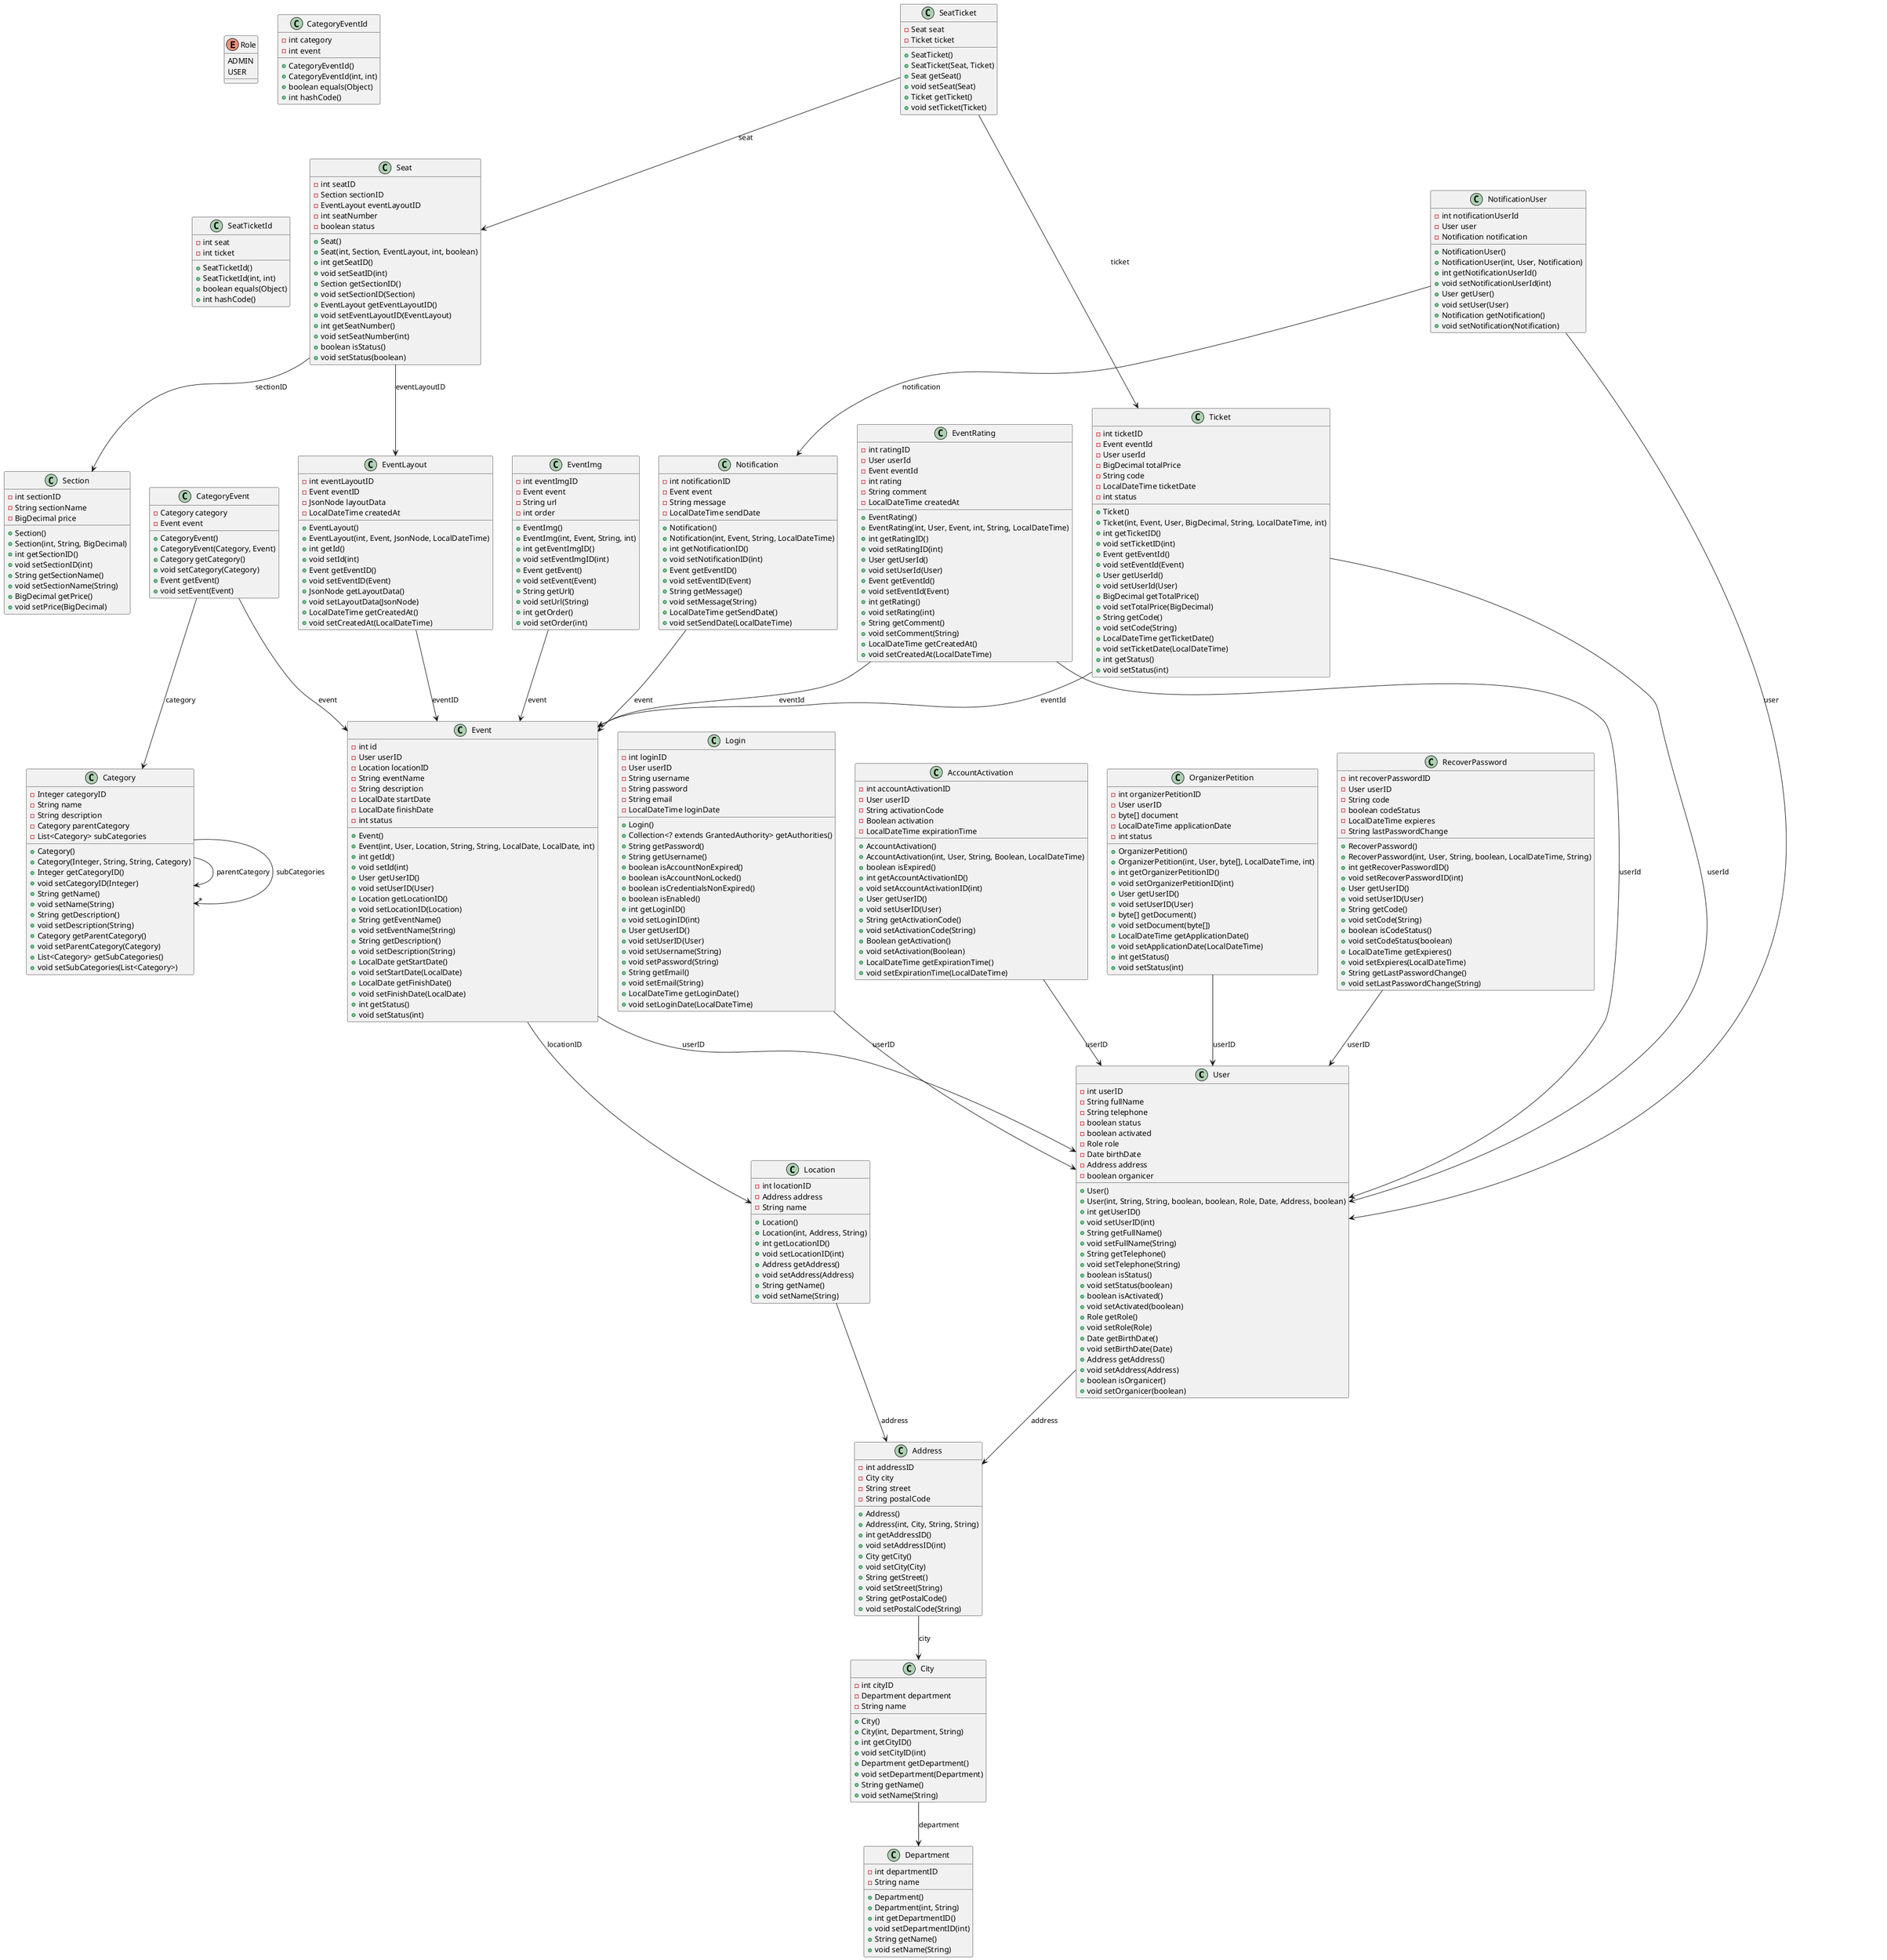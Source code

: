 @startuml Complete Class Diagram

class User {
    - int userID
    - String fullName
    - String telephone
    - boolean status
    - boolean activated
    - Role role
    - Date birthDate
    - Address address
    - boolean organicer
    + User()
    + User(int, String, String, boolean, boolean, Role, Date, Address, boolean)
    + int getUserID()
    + void setUserID(int)
    + String getFullName()
    + void setFullName(String)
    + String getTelephone()
    + void setTelephone(String)
    + boolean isStatus()
    + void setStatus(boolean)
    + boolean isActivated()
    + void setActivated(boolean)
    + Role getRole()
    + void setRole(Role)
    + Date getBirthDate()
    + void setBirthDate(Date)
    + Address getAddress()
    + void setAddress(Address)
    + boolean isOrganicer()
    + void setOrganicer(boolean)
}

class Address {
    - int addressID
    - City city
    - String street
    - String postalCode
    + Address()
    + Address(int, City, String, String)
    + int getAddressID()
    + void setAddressID(int)
    + City getCity()
    + void setCity(City)
    + String getStreet()
    + void setStreet(String)
    + String getPostalCode()
    + void setPostalCode(String)
}

class City {
    - int cityID
    - Department department
    - String name
    + City()
    + City(int, Department, String)
    + int getCityID()
    + void setCityID(int)
    + Department getDepartment()
    + void setDepartment(Department)
    + String getName()
    + void setName(String)
}

class Department {
    - int departmentID
    - String name
    + Department()
    + Department(int, String)
    + int getDepartmentID()
    + void setDepartmentID(int)
    + String getName()
    + void setName(String)
}

class Location {
    - int locationID
    - Address address
    - String name
    + Location()
    + Location(int, Address, String)
    + int getLocationID()
    + void setLocationID(int)
    + Address getAddress()
    + void setAddress(Address)
    + String getName()
    + void setName(String)
}

class Event {
    - int id
    - User userID
    - Location locationID
    - String eventName
    - String description
    - LocalDate startDate
    - LocalDate finishDate
    - int status
    + Event()
    + Event(int, User, Location, String, String, LocalDate, LocalDate, int)
    + int getId()
    + void setId(int)
    + User getUserID()
    + void setUserID(User)
    + Location getLocationID()
    + void setLocationID(Location)
    + String getEventName()
    + void setEventName(String)
    + String getDescription()
    + void setDescription(String)
    + LocalDate getStartDate()
    + void setStartDate(LocalDate)
    + LocalDate getFinishDate()
    + void setFinishDate(LocalDate)
    + int getStatus()
    + void setStatus(int)
}

class EventLayout {
    - int eventLayoutID
    - Event eventID
    - JsonNode layoutData
    - LocalDateTime createdAt
    + EventLayout()
    + EventLayout(int, Event, JsonNode, LocalDateTime)
    + int getId()
    + void setId(int)
    + Event getEventID()
    + void setEventID(Event)
    + JsonNode getLayoutData()
    + void setLayoutData(JsonNode)
    + LocalDateTime getCreatedAt()
    + void setCreatedAt(LocalDateTime)
}

class Seat {
    - int seatID
    - Section sectionID
    - EventLayout eventLayoutID
    - int seatNumber
    - boolean status
    + Seat()
    + Seat(int, Section, EventLayout, int, boolean)
    + int getSeatID()
    + void setSeatID(int)
    + Section getSectionID()
    + void setSectionID(Section)
    + EventLayout getEventLayoutID()
    + void setEventLayoutID(EventLayout)
    + int getSeatNumber()
    + void setSeatNumber(int)
    + boolean isStatus()
    + void setStatus(boolean)
}

class Section {
    - int sectionID
    - String sectionName
    - BigDecimal price
    + Section()
    + Section(int, String, BigDecimal)
    + int getSectionID()
    + void setSectionID(int)
    + String getSectionName()
    + void setSectionName(String)
    + BigDecimal getPrice()
    + void setPrice(BigDecimal)
}

class Ticket {
    - int ticketID
    - Event eventId
    - User userId
    - BigDecimal totalPrice
    - String code
    - LocalDateTime ticketDate
    - int status
    + Ticket()
    + Ticket(int, Event, User, BigDecimal, String, LocalDateTime, int)
    + int getTicketID()
    + void setTicketID(int)
    + Event getEventId()
    + void setEventId(Event)
    + User getUserId()
    + void setUserId(User)
    + BigDecimal getTotalPrice()
    + void setTotalPrice(BigDecimal)
    + String getCode()
    + void setCode(String)
    + LocalDateTime getTicketDate()
    + void setTicketDate(LocalDateTime)
    + int getStatus()
    + void setStatus(int)
}

class EventRating {
    - int ratingID
    - User userId
    - Event eventId
    - int rating
    - String comment
    - LocalDateTime createdAt
    + EventRating()
    + EventRating(int, User, Event, int, String, LocalDateTime)
    + int getRatingID()
    + void setRatingID(int)
    + User getUserId()
    + void setUserId(User)
    + Event getEventId()
    + void setEventId(Event)
    + int getRating()
    + void setRating(int)
    + String getComment()
    + void setComment(String)
    + LocalDateTime getCreatedAt()
    + void setCreatedAt(LocalDateTime)
}

class Notification {
    - int notificationID
    - Event event
    - String message
    - LocalDateTime sendDate
    + Notification()
    + Notification(int, Event, String, LocalDateTime)
    + int getNotificationID()
    + void setNotificationID(int)
    + Event getEventID()
    + void setEventID(Event)
    + String getMessage()
    + void setMessage(String)
    + LocalDateTime getSendDate()
    + void setSendDate(LocalDateTime)
}

class NotificationUser {
    - int notificationUserId
    - User user
    - Notification notification
    + NotificationUser()
    + NotificationUser(int, User, Notification)
    + int getNotificationUserId()
    + void setNotificationUserId(int)
    + User getUser()
    + void setUser(User)
    + Notification getNotification()
    + void setNotification(Notification)
}

class Login {
    - int loginID
    - User userID
    - String username
    - String password
    - String email
    - LocalDateTime loginDate
    + Login()
    + Collection<? extends GrantedAuthority> getAuthorities()
    + String getPassword()
    + String getUsername()
    + boolean isAccountNonExpired()
    + boolean isAccountNonLocked()
    + boolean isCredentialsNonExpired()
    + boolean isEnabled()
    + int getLoginID()
    + void setLoginID(int)
    + User getUserID()
    + void setUserID(User)
    + void setUsername(String)
    + void setPassword(String)
    + String getEmail()
    + void setEmail(String)
    + LocalDateTime getLoginDate()
    + void setLoginDate(LocalDateTime)
}

class AccountActivation {
    - int accountActivationID
    - User userID
    - String activationCode
    - Boolean activation
    - LocalDateTime expirationTime
    + AccountActivation()
    + AccountActivation(int, User, String, Boolean, LocalDateTime)
    + boolean isExpired()
    + int getAccountActivationID()
    + void setAccountActivationID(int)
    + User getUserID()
    + void setUserID(User)
    + String getActivationCode()
    + void setActivationCode(String)
    + Boolean getActivation()
    + void setActivation(Boolean)
    + LocalDateTime getExpirationTime()
    + void setExpirationTime(LocalDateTime)
}

class OrganizerPetition {
    - int organizerPetitionID
    - User userID
    - byte[] document
    - LocalDateTime applicationDate
    - int status
    + OrganizerPetition()
    + OrganizerPetition(int, User, byte[], LocalDateTime, int)
    + int getOrganizerPetitionID()
    + void setOrganizerPetitionID(int)
    + User getUserID()
    + void setUserID(User)
    + byte[] getDocument()
    + void setDocument(byte[])
    + LocalDateTime getApplicationDate()
    + void setApplicationDate(LocalDateTime)
    + int getStatus()
    + void setStatus(int)
}

class RecoverPassword {
    - int recoverPasswordID
    - User userID
    - String code
    - boolean codeStatus
    - LocalDateTime expieres
    - String lastPasswordChange
    + RecoverPassword()
    + RecoverPassword(int, User, String, boolean, LocalDateTime, String)
    + int getRecoverPasswordID()
    + void setRecoverPasswordID(int)
    + User getUserID()
    + void setUserID(User)
    + String getCode()
    + void setCode(String)
    + boolean isCodeStatus()
    + void setCodeStatus(boolean)
    + LocalDateTime getExpieres()
    + void setExpieres(LocalDateTime)
    + String getLastPasswordChange()
    + void setLastPasswordChange(String)
}

class Category {
    - Integer categoryID
    - String name
    - String description
    - Category parentCategory
    - List<Category> subCategories
    + Category()
    + Category(Integer, String, String, Category)
    + Integer getCategoryID()
    + void setCategoryID(Integer)
    + String getName()
    + void setName(String)
    + String getDescription()
    + void setDescription(String)
    + Category getParentCategory()
    + void setParentCategory(Category)
    + List<Category> getSubCategories()
    + void setSubCategories(List<Category>)
}

class CategoryEvent {
    - Category category
    - Event event
    + CategoryEvent()
    + CategoryEvent(Category, Event)
    + Category getCategory()
    + void setCategory(Category)
    + Event getEvent()
    + void setEvent(Event)
}

class SeatTicket {
    - Seat seat
    - Ticket ticket
    + SeatTicket()
    + SeatTicket(Seat, Ticket)
    + Seat getSeat()
    + void setSeat(Seat)
    + Ticket getTicket()
    + void setTicket(Ticket)
}

enum Role {
    ADMIN
    USER
}

class CategoryEventId {
    - int category
    - int event
    + CategoryEventId()
    + CategoryEventId(int, int)
    + boolean equals(Object)
    + int hashCode()
}

class SeatTicketId {
    - int seat
    - int ticket
    + SeatTicketId()
    + SeatTicketId(int, int)
    + boolean equals(Object)
    + int hashCode()
}

class EventImg {
    - int eventImgID
    - Event event
    - String url
    - int order
    + EventImg()
    + EventImg(int, Event, String, int)
    + int getEventImgID()
    + void setEventImgID(int)
    + Event getEvent()
    + void setEvent(Event)
    + String getUrl()
    + void setUrl(String)
    + int getOrder()
    + void setOrder(int)
}

' Relationships
User --> Address : address
Address --> City : city
City --> Department : department
Location --> Address : address
Event --> User : userID
Event --> Location : locationID
EventLayout --> Event : eventID
Seat --> Section : sectionID
Seat --> EventLayout : eventLayoutID
Ticket --> Event : eventId
Ticket --> User : userId
EventRating --> User : userId
EventRating --> Event : eventId
Notification --> Event : event
NotificationUser --> User : user
NotificationUser --> Notification : notification
Login --> User : userID
AccountActivation --> User : userID
OrganizerPetition --> User : userID
RecoverPassword --> User : userID
Category --> Category : parentCategory
Category --> "*" Category : subCategories
CategoryEvent --> Category : category
CategoryEvent --> Event : event
SeatTicket --> Seat : seat
SeatTicket --> Ticket : ticket
EventImg --> Event : event

@enduml